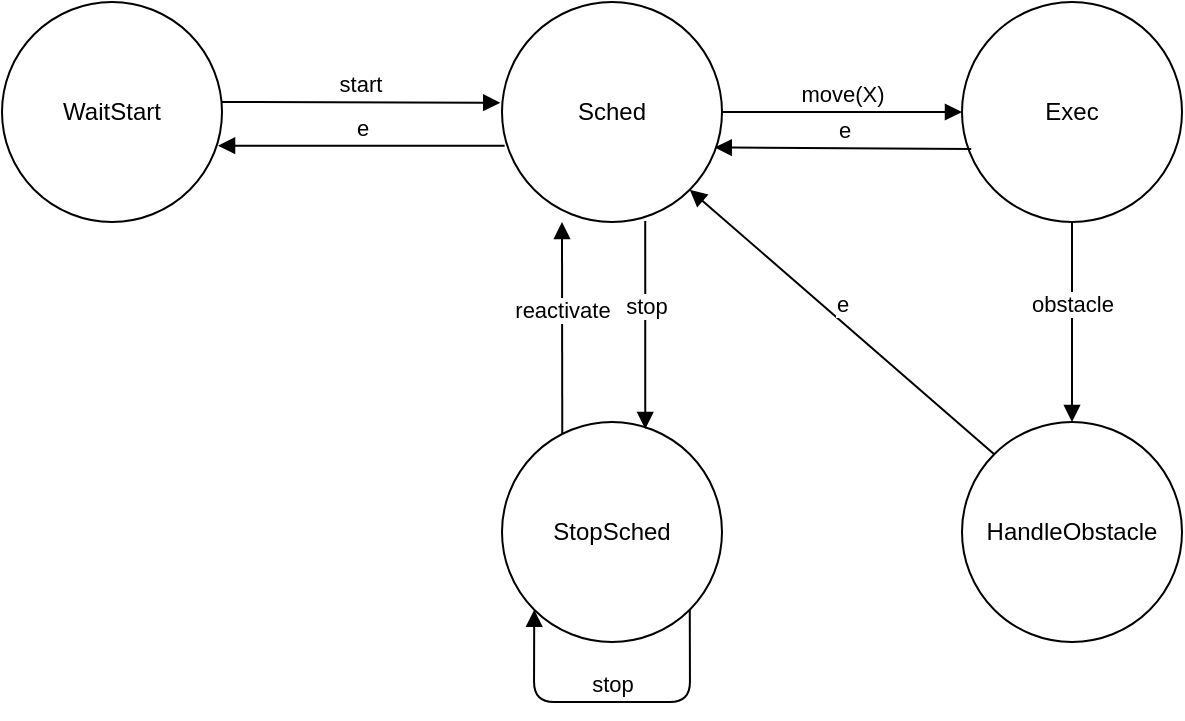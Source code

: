 <mxfile version="11.3.0" type="device" pages="1"><diagram id="JYTyOHGOhtkRoVSDCIXd" name="Page-1"><mxGraphModel dx="854" dy="504" grid="1" gridSize="10" guides="1" tooltips="1" connect="1" arrows="1" fold="1" page="1" pageScale="1" pageWidth="827" pageHeight="1169" math="0" shadow="0"><root><mxCell id="0"/><mxCell id="1" parent="0"/><mxCell id="s0b9L_krxAx5MLCL9W3s-39" value="WaitStart" style="ellipse;whiteSpace=wrap;html=1;" parent="1" vertex="1"><mxGeometry x="90" y="240" width="110" height="110" as="geometry"/></mxCell><mxCell id="s0b9L_krxAx5MLCL9W3s-40" value="Sched" style="ellipse;whiteSpace=wrap;html=1;" parent="1" vertex="1"><mxGeometry x="340" y="240" width="110" height="110" as="geometry"/></mxCell><mxCell id="s0b9L_krxAx5MLCL9W3s-41" value="Exec" style="ellipse;whiteSpace=wrap;html=1;" parent="1" vertex="1"><mxGeometry x="570" y="240" width="110" height="110" as="geometry"/></mxCell><mxCell id="s0b9L_krxAx5MLCL9W3s-42" value="start" style="html=1;verticalAlign=bottom;endArrow=block;entryX=-0.008;entryY=0.458;entryDx=0;entryDy=0;entryPerimeter=0;" parent="1" target="s0b9L_krxAx5MLCL9W3s-40" edge="1"><mxGeometry width="80" relative="1" as="geometry"><mxPoint x="200" y="290" as="sourcePoint"/><mxPoint x="280" y="290" as="targetPoint"/></mxGeometry></mxCell><mxCell id="s0b9L_krxAx5MLCL9W3s-80" value="move(X)&lt;span style=&quot;font-family: &amp;#34;helvetica&amp;#34; , &amp;#34;arial&amp;#34; , sans-serif ; font-size: 0px ; background-color: rgb(248 , 249 , 250)&quot;&gt;%3CmxGraphModel%3E%3Croot%3E%3CmxCell%20id%3D%220%22%2F%3E%3CmxCell%20id%3D%221%22%20parent%3D%220%22%2F%3E%3CmxCell%20id%3D%222%22%20value%3D%22start%22%20style%3D%22html%3D1%3BverticalAlign%3Dbottom%3BendArrow%3Dblock%3BentryX%3D-0.008%3BentryY%3D0.458%3BentryDx%3D0%3BentryDy%3D0%3BentryPerimeter%3D0%3B%22%20edge%3D%221%22%20parent%3D%221%22%3E%3CmxGeometry%20width%3D%2280%22%20relative%3D%221%22%20as%3D%22geometry%22%3E%3CmxPoint%20x%3D%22200.0%22%20y%3D%22290%22%20as%3D%22sourcePoint%22%2F%3E%3CmxPoint%20x%3D%22339.12%22%20y%3D%22290.38%22%20as%3D%22targetPoint%22%2F%3E%3C%2FmxGeometry%3E%3C%2FmxCell%3E%3C%2Froot%3E%3C%2FmxGraphModel%3E&lt;/span&gt;" style="html=1;verticalAlign=bottom;endArrow=block;entryX=0;entryY=0.5;entryDx=0;entryDy=0;exitX=1;exitY=0.5;exitDx=0;exitDy=0;" parent="1" source="s0b9L_krxAx5MLCL9W3s-40" target="s0b9L_krxAx5MLCL9W3s-41" edge="1"><mxGeometry width="80" relative="1" as="geometry"><mxPoint x="210.0" y="300" as="sourcePoint"/><mxPoint x="349.12" y="300.38" as="targetPoint"/></mxGeometry></mxCell><mxCell id="s0b9L_krxAx5MLCL9W3s-83" value="HandleObstacle" style="ellipse;whiteSpace=wrap;html=1;" parent="1" vertex="1"><mxGeometry x="570" y="450" width="110" height="110" as="geometry"/></mxCell><mxCell id="s0b9L_krxAx5MLCL9W3s-84" value="StopSched" style="ellipse;whiteSpace=wrap;html=1;" parent="1" vertex="1"><mxGeometry x="340" y="450" width="110" height="110" as="geometry"/></mxCell><mxCell id="s0b9L_krxAx5MLCL9W3s-85" value="e" style="html=1;verticalAlign=bottom;endArrow=block;exitX=0.012;exitY=0.653;exitDx=0;exitDy=0;exitPerimeter=0;entryX=0.982;entryY=0.653;entryDx=0;entryDy=0;entryPerimeter=0;" parent="1" source="s0b9L_krxAx5MLCL9W3s-40" target="s0b9L_krxAx5MLCL9W3s-39" edge="1"><mxGeometry width="80" relative="1" as="geometry"><mxPoint x="210.0" y="300" as="sourcePoint"/><mxPoint x="300" y="380" as="targetPoint"/></mxGeometry></mxCell><mxCell id="s0b9L_krxAx5MLCL9W3s-87" value="e" style="html=1;verticalAlign=bottom;endArrow=block;entryX=0.967;entryY=0.661;entryDx=0;entryDy=0;exitX=0.042;exitY=0.668;exitDx=0;exitDy=0;entryPerimeter=0;exitPerimeter=0;" parent="1" source="s0b9L_krxAx5MLCL9W3s-41" target="s0b9L_krxAx5MLCL9W3s-40" edge="1"><mxGeometry width="80" relative="1" as="geometry"><mxPoint x="413" y="390" as="sourcePoint"/><mxPoint x="533" y="390" as="targetPoint"/></mxGeometry></mxCell><mxCell id="s0b9L_krxAx5MLCL9W3s-88" value="obstacle" style="html=1;verticalAlign=bottom;endArrow=block;entryX=0.5;entryY=0;entryDx=0;entryDy=0;exitX=0.5;exitY=1;exitDx=0;exitDy=0;" parent="1" source="s0b9L_krxAx5MLCL9W3s-41" target="s0b9L_krxAx5MLCL9W3s-83" edge="1"><mxGeometry width="80" relative="1" as="geometry"><mxPoint x="470" y="315" as="sourcePoint"/><mxPoint x="590" y="315" as="targetPoint"/></mxGeometry></mxCell><mxCell id="s0b9L_krxAx5MLCL9W3s-89" value="e" style="html=1;verticalAlign=bottom;endArrow=block;entryX=1;entryY=1;entryDx=0;entryDy=0;exitX=0;exitY=0;exitDx=0;exitDy=0;" parent="1" source="s0b9L_krxAx5MLCL9W3s-83" target="s0b9L_krxAx5MLCL9W3s-40" edge="1"><mxGeometry width="80" relative="1" as="geometry"><mxPoint x="480" y="325" as="sourcePoint"/><mxPoint x="600" y="325" as="targetPoint"/></mxGeometry></mxCell><mxCell id="s0b9L_krxAx5MLCL9W3s-90" value="stop" style="html=1;verticalAlign=bottom;endArrow=block;entryX=0.633;entryY=0.032;entryDx=0;entryDy=0;exitX=0.651;exitY=0.995;exitDx=0;exitDy=0;entryPerimeter=0;exitPerimeter=0;" parent="1" source="s0b9L_krxAx5MLCL9W3s-40" edge="1"><mxGeometry width="80" relative="1" as="geometry"><mxPoint x="413.28" y="349.34" as="sourcePoint"/><mxPoint x="411.63" y="453.52" as="targetPoint"/></mxGeometry></mxCell><mxCell id="s0b9L_krxAx5MLCL9W3s-91" value="reactivate" style="html=1;verticalAlign=bottom;endArrow=block;entryX=0.409;entryY=0.991;entryDx=0;entryDy=0;entryPerimeter=0;exitX=0.274;exitY=0.051;exitDx=0;exitDy=0;exitPerimeter=0;" parent="1" source="s0b9L_krxAx5MLCL9W3s-84" edge="1"><mxGeometry width="80" relative="1" as="geometry"><mxPoint x="370" y="450" as="sourcePoint"/><mxPoint x="369.99" y="350.01" as="targetPoint"/></mxGeometry></mxCell><mxCell id="s0b9L_krxAx5MLCL9W3s-92" value="stop" style="html=1;verticalAlign=bottom;endArrow=block;entryX=0;entryY=1;entryDx=0;entryDy=0;exitX=1;exitY=1;exitDx=0;exitDy=0;" parent="1" source="s0b9L_krxAx5MLCL9W3s-84" target="s0b9L_krxAx5MLCL9W3s-84" edge="1"><mxGeometry width="80" relative="1" as="geometry"><mxPoint x="423.28" y="359.34" as="sourcePoint"/><mxPoint x="421.63" y="463.52" as="targetPoint"/><Array as="points"><mxPoint x="434" y="590"/><mxPoint x="395" y="590"/><mxPoint x="356" y="590"/></Array></mxGeometry></mxCell></root></mxGraphModel></diagram></mxfile>
